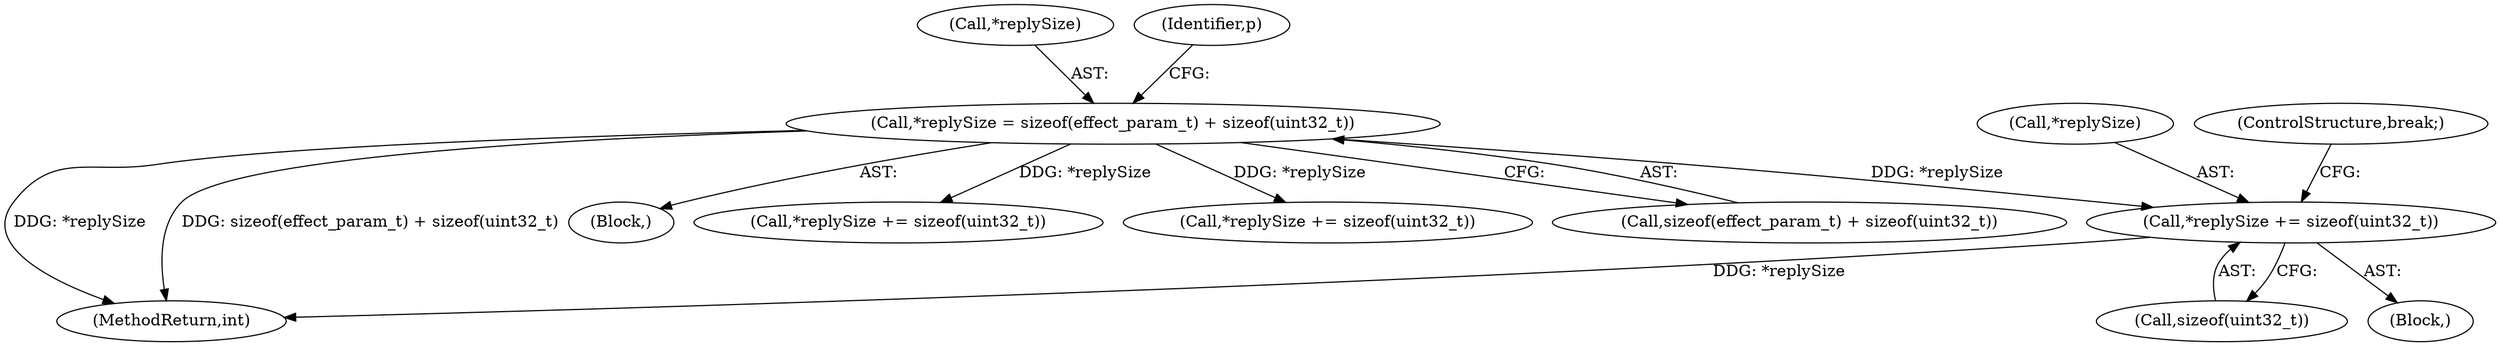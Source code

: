 digraph "0_Android_aeea52da00d210587fb3ed895de3d5f2e0264c88_11@pointer" {
"1000426" [label="(Call,*replySize += sizeof(uint32_t))"];
"1000376" [label="(Call,*replySize = sizeof(effect_param_t) + sizeof(uint32_t))"];
"1000426" [label="(Call,*replySize += sizeof(uint32_t))"];
"1000406" [label="(Block,)"];
"1000379" [label="(Call,sizeof(effect_param_t) + sizeof(uint32_t))"];
"1000377" [label="(Call,*replySize)"];
"1000376" [label="(Call,*replySize = sizeof(effect_param_t) + sizeof(uint32_t))"];
"1001028" [label="(MethodReturn,int)"];
"1000427" [label="(Call,*replySize)"];
"1000431" [label="(ControlStructure,break;)"];
"1000387" [label="(Identifier,p)"];
"1000316" [label="(Block,)"];
"1000451" [label="(Call,*replySize += sizeof(uint32_t))"];
"1000476" [label="(Call,*replySize += sizeof(uint32_t))"];
"1000429" [label="(Call,sizeof(uint32_t))"];
"1000426" -> "1000406"  [label="AST: "];
"1000426" -> "1000429"  [label="CFG: "];
"1000427" -> "1000426"  [label="AST: "];
"1000429" -> "1000426"  [label="AST: "];
"1000431" -> "1000426"  [label="CFG: "];
"1000426" -> "1001028"  [label="DDG: *replySize"];
"1000376" -> "1000426"  [label="DDG: *replySize"];
"1000376" -> "1000316"  [label="AST: "];
"1000376" -> "1000379"  [label="CFG: "];
"1000377" -> "1000376"  [label="AST: "];
"1000379" -> "1000376"  [label="AST: "];
"1000387" -> "1000376"  [label="CFG: "];
"1000376" -> "1001028"  [label="DDG: *replySize"];
"1000376" -> "1001028"  [label="DDG: sizeof(effect_param_t) + sizeof(uint32_t)"];
"1000376" -> "1000451"  [label="DDG: *replySize"];
"1000376" -> "1000476"  [label="DDG: *replySize"];
}
